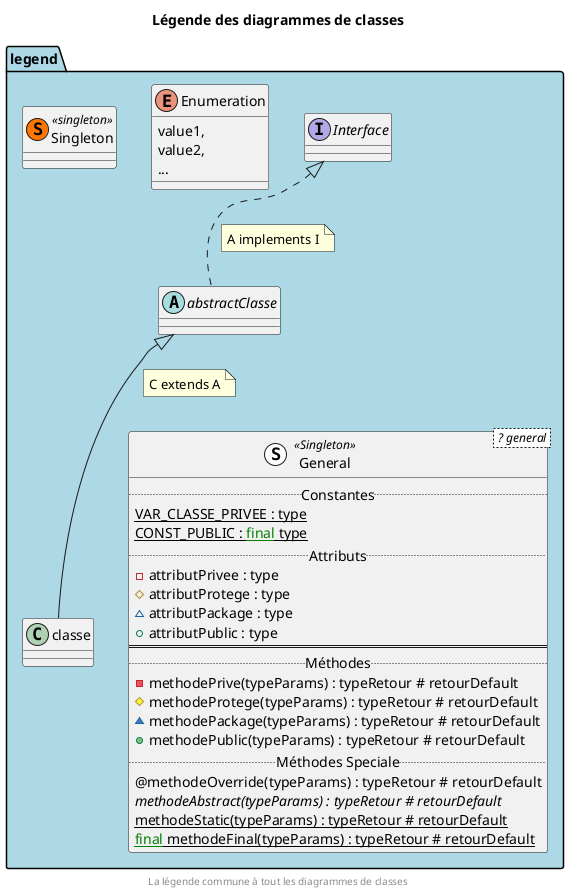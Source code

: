 @startuml legend

title "Légende des diagrammes de classes"

!$all=1
' $opt=1 => active | par défault, c'est désactivé.
' option $all => active tout
' ===========================================================================
' option $interface => active la légende d'une interface
' option $abstract => active la légende d'une classe abstraite
' option $class => active la légende d'une classe
' option $enum => active la légende d'une énumération
' option $singleton => active la légende d'un singleton
' ===========================================================================
' option $implements => active la légende d'une implémentation d'une interface
' option $implements => active la légende de l'héritage d'une classe
' option $const => active la légende des constantes
' option $method => active la légende des méthodes spéciales (ex: override)
' ===========================================================================

!startsub legend
package "legend" #lightblue {
  class "General" AS G < ? general > << (S,#FFFFFF) Singleton >> {
    !if ($all==1) || ($const==1)
    .. Constantes ..
    {field} {static} VAR_CLASSE_PRIVEE : type
    {field} {static} CONST_PUBLIC : <color green>final</color> type
    !endif
    .. Attributs ..
    {field} - attributPrivee : type
    {field} # attributProtege : type
    {field} ~ attributPackage : type
    {field} + attributPublic : type
    ==
    .. Méthodes ..
    {method} - methodePrive(typeParams) : typeRetour # retourDefault
    {method} # methodeProtege(typeParams) : typeRetour # retourDefault
    {method} ~ methodePackage(typeParams) : typeRetour # retourDefault
    {method} + methodePublic(typeParams) : typeRetour # retourDefault
    !if ($all==1) || ($method==1)
    .. Méthodes Speciale ..
    {method} @methodeOverride(typeParams) : typeRetour # retourDefault
    {method} {abstract} methodeAbstract(typeParams) : typeRetour # retourDefault
    {method} {static} methodeStatic(typeParams) : typeRetour # retourDefault
    {method} {static} <color green>final</color> methodeFinal(typeParams) : typeRetour # retourDefault
    !endif
  }

  !if ($all==1) || ($interface==1) || ($implements==1)
    interface "Interface" AS I
    I -[hidden]r--> G
  !endif
  !if ($all==1) || ($abstract==1) || ($extends==1)
    abstract class "abstractClasse" AS A
    A -[hidden]r--> G
  !endif
  !if ($all==1) || ($class==1) || ($extends==1) || (($implements==1) && ($abstract!=1))
    class "classe" AS C
    C -[hidden]r-> G
  !endif

  !if ($all==1) || ($implements==1)
    !if ($all==1) || ($abstract==1) || ($extends==1)
      abstract class A implements I
      note on link : A implements I
    !else
      class C implements I
      note on link : C implements I
    !endif
  !endif
  !if ($all==1) || ($extends==1)
    class C extends A
    note on link : C extends A
  !endif
  !if ($all==1) || ($enum==1)
    enum "Enumeration" AS E {
      value1,
      value2,
      ...
    }
  !endif
  !if ($all==1) || ($singleton==1)
    class "Singleton" AS S << (S,#FF7700) singleton >>
  !endif
}
!endsub

center footer "La légende commune à tout les diagrammes de classes"
@enduml
